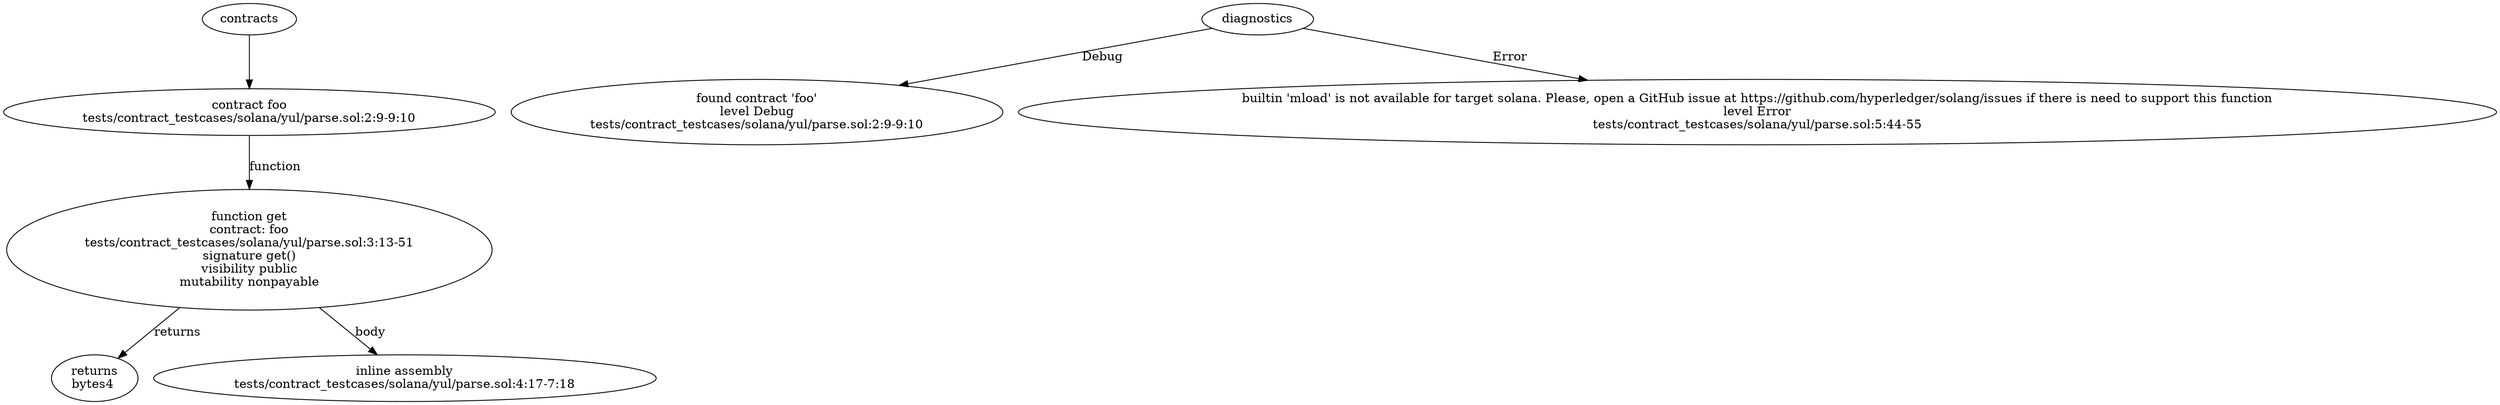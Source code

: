 strict digraph "tests/contract_testcases/solana/yul/parse.sol" {
	contract [label="contract foo\ntests/contract_testcases/solana/yul/parse.sol:2:9-9:10"]
	get [label="function get\ncontract: foo\ntests/contract_testcases/solana/yul/parse.sol:3:13-51\nsignature get()\nvisibility public\nmutability nonpayable"]
	returns [label="returns\nbytes4 "]
	inline_assembly [label="inline assembly\ntests/contract_testcases/solana/yul/parse.sol:4:17-7:18"]
	diagnostic [label="found contract 'foo'\nlevel Debug\ntests/contract_testcases/solana/yul/parse.sol:2:9-9:10"]
	diagnostic_7 [label="builtin 'mload' is not available for target solana. Please, open a GitHub issue at https://github.com/hyperledger/solang/issues if there is need to support this function\nlevel Error\ntests/contract_testcases/solana/yul/parse.sol:5:44-55"]
	contracts -> contract
	contract -> get [label="function"]
	get -> returns [label="returns"]
	get -> inline_assembly [label="body"]
	diagnostics -> diagnostic [label="Debug"]
	diagnostics -> diagnostic_7 [label="Error"]
}
